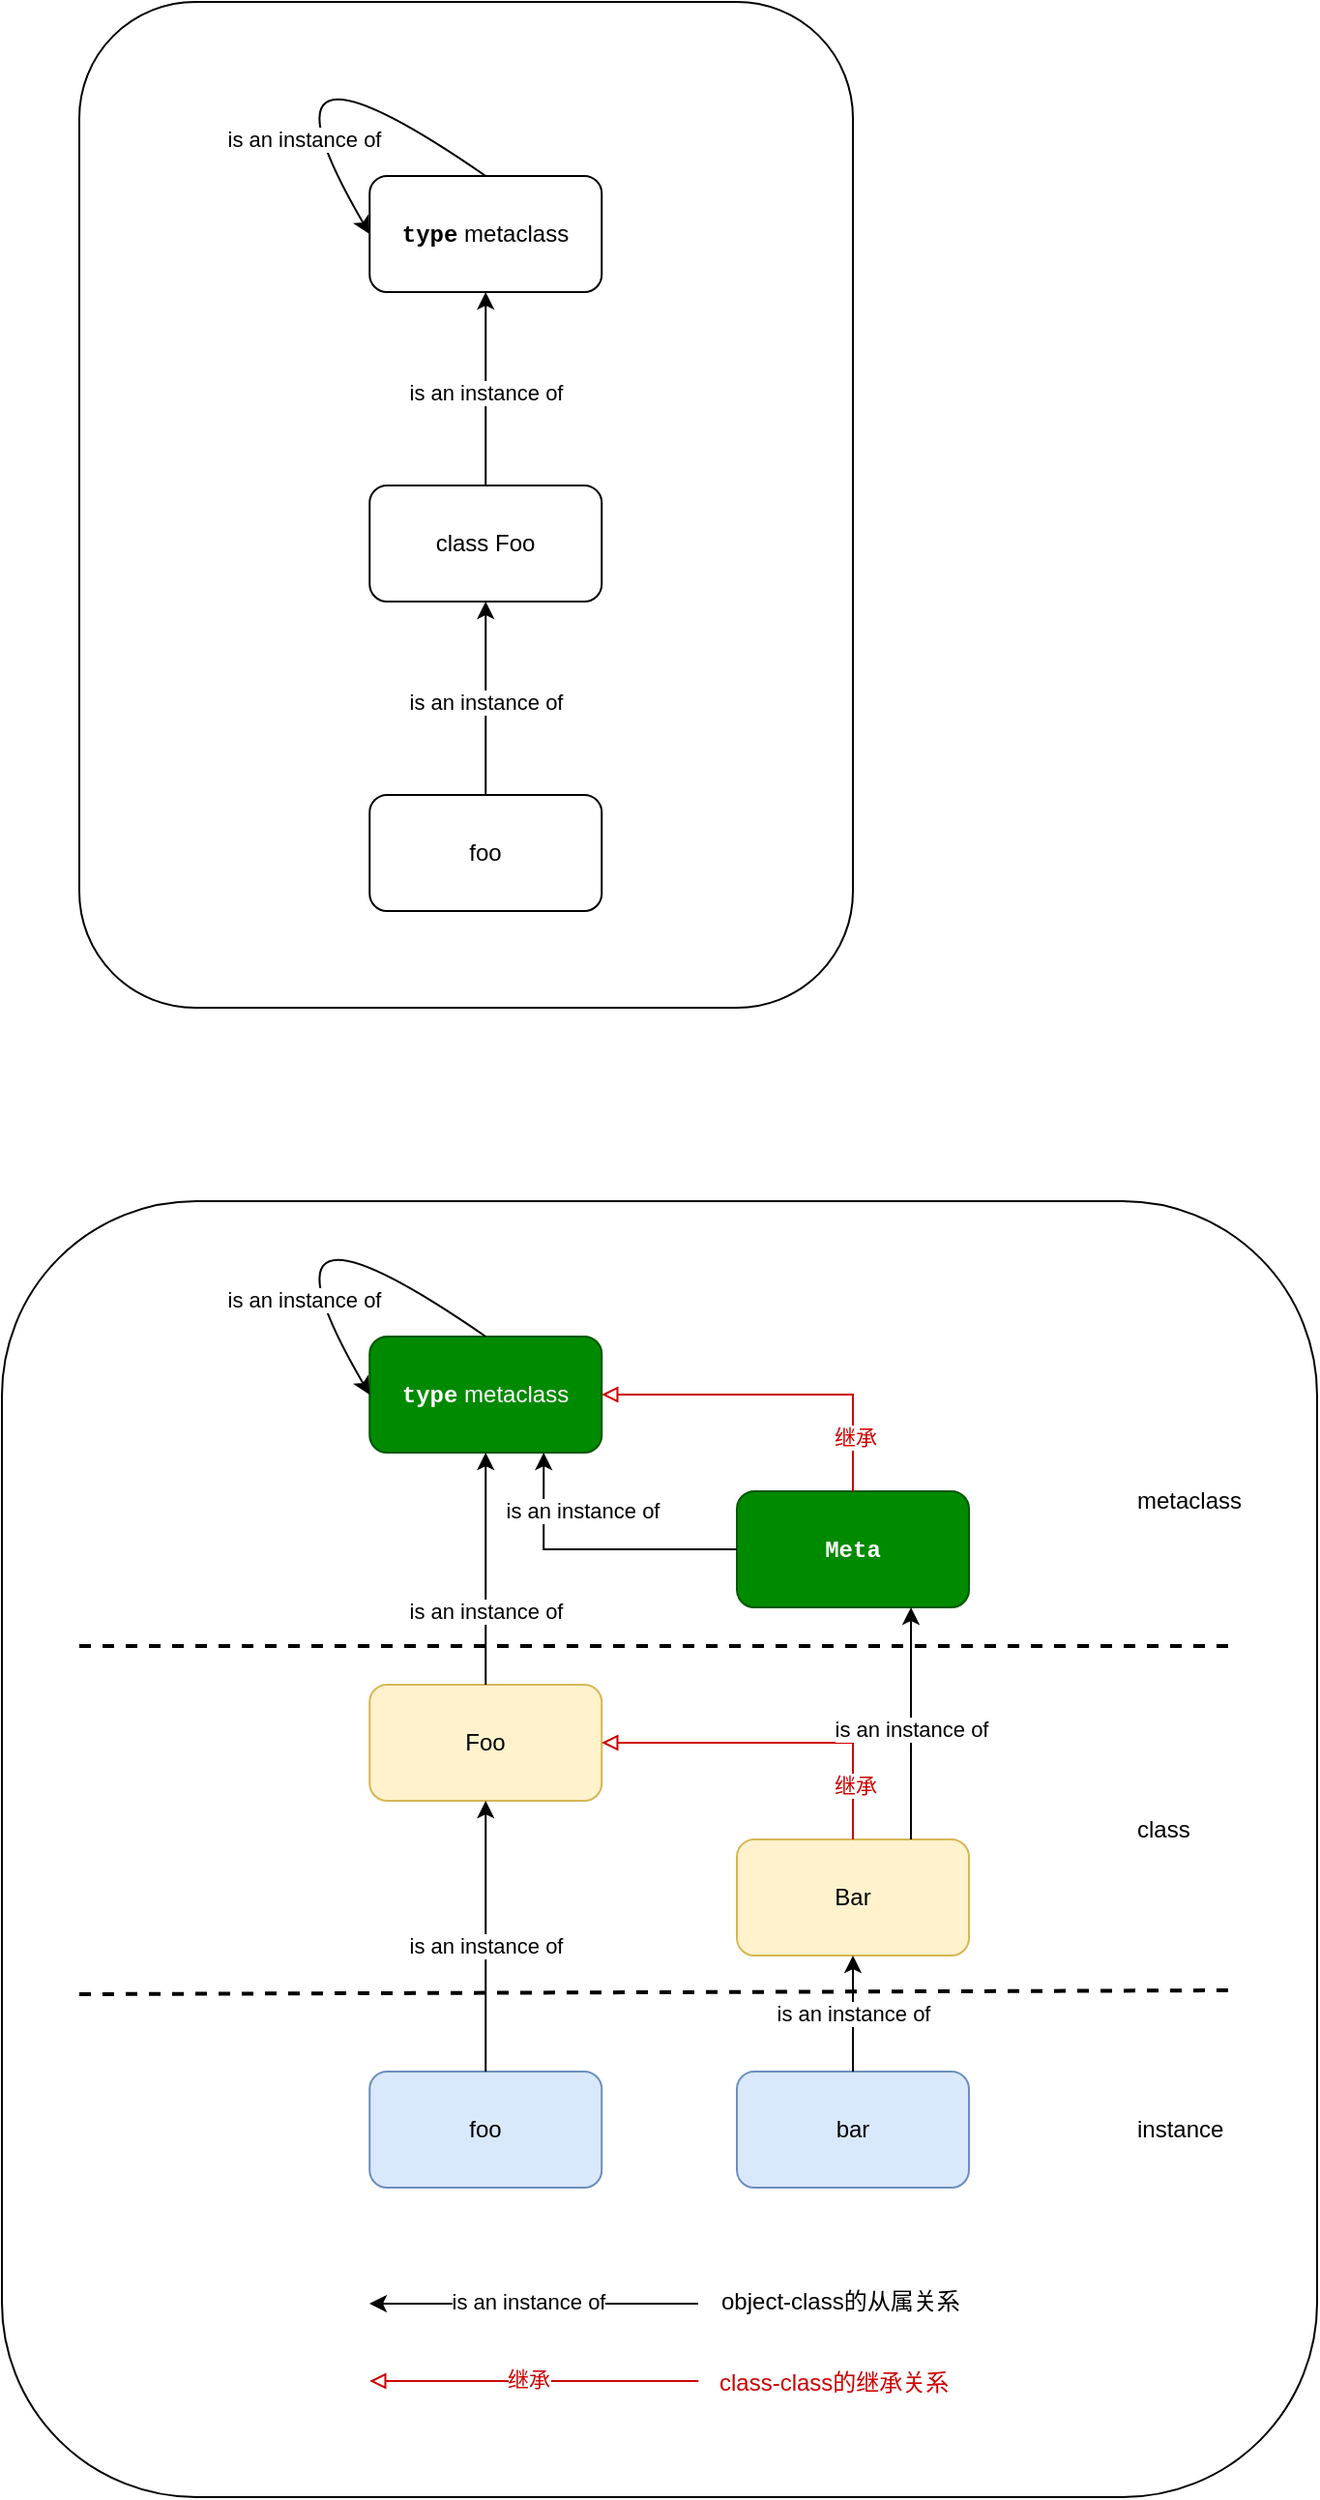 <mxfile version="23.1.1" type="device">
  <diagram name="Page-1" id="FEhSh1u80F-HV4fbtNav">
    <mxGraphModel dx="1511" dy="780" grid="1" gridSize="10" guides="1" tooltips="1" connect="1" arrows="1" fold="1" page="1" pageScale="1" pageWidth="850" pageHeight="1100" math="0" shadow="0">
      <root>
        <mxCell id="0" />
        <mxCell id="1" parent="0" />
        <mxCell id="isr7hQU4DGWvUtx6H7Ej-21" value="" style="rounded=1;whiteSpace=wrap;html=1;strokeColor=default;" vertex="1" parent="1">
          <mxGeometry x="240" y="80" width="400" height="520" as="geometry" />
        </mxCell>
        <mxCell id="isr7hQU4DGWvUtx6H7Ej-6" value="&lt;font face=&quot;Courier New&quot;&gt;&lt;b&gt;type&lt;/b&gt;&lt;/font&gt; metaclass" style="rounded=1;whiteSpace=wrap;html=1;" vertex="1" parent="1">
          <mxGeometry x="390.12" y="170" width="120" height="60" as="geometry" />
        </mxCell>
        <mxCell id="isr7hQU4DGWvUtx6H7Ej-7" value="class Foo" style="rounded=1;whiteSpace=wrap;html=1;" vertex="1" parent="1">
          <mxGeometry x="390.12" y="330" width="120" height="60" as="geometry" />
        </mxCell>
        <mxCell id="isr7hQU4DGWvUtx6H7Ej-8" value="foo" style="rounded=1;whiteSpace=wrap;html=1;" vertex="1" parent="1">
          <mxGeometry x="390.12" y="490" width="120" height="60" as="geometry" />
        </mxCell>
        <mxCell id="isr7hQU4DGWvUtx6H7Ej-9" value="" style="endArrow=classic;html=1;rounded=0;entryX=0.5;entryY=1;entryDx=0;entryDy=0;exitX=0.5;exitY=0;exitDx=0;exitDy=0;" edge="1" parent="1" source="isr7hQU4DGWvUtx6H7Ej-7" target="isr7hQU4DGWvUtx6H7Ej-6">
          <mxGeometry width="50" height="50" relative="1" as="geometry">
            <mxPoint x="810.12" y="460" as="sourcePoint" />
            <mxPoint x="860.12" y="410" as="targetPoint" />
          </mxGeometry>
        </mxCell>
        <mxCell id="isr7hQU4DGWvUtx6H7Ej-10" value="is an instance of" style="edgeLabel;html=1;align=center;verticalAlign=middle;resizable=0;points=[];" vertex="1" connectable="0" parent="isr7hQU4DGWvUtx6H7Ej-9">
          <mxGeometry x="-0.04" relative="1" as="geometry">
            <mxPoint as="offset" />
          </mxGeometry>
        </mxCell>
        <mxCell id="isr7hQU4DGWvUtx6H7Ej-11" value="" style="endArrow=classic;html=1;rounded=0;entryX=0.5;entryY=1;entryDx=0;entryDy=0;" edge="1" parent="1" source="isr7hQU4DGWvUtx6H7Ej-8" target="isr7hQU4DGWvUtx6H7Ej-7">
          <mxGeometry width="50" height="50" relative="1" as="geometry">
            <mxPoint x="810.12" y="460" as="sourcePoint" />
            <mxPoint x="860.12" y="410" as="targetPoint" />
          </mxGeometry>
        </mxCell>
        <mxCell id="isr7hQU4DGWvUtx6H7Ej-12" value="is an instance of" style="edgeLabel;html=1;align=center;verticalAlign=middle;resizable=0;points=[];" vertex="1" connectable="0" parent="isr7hQU4DGWvUtx6H7Ej-11">
          <mxGeometry x="-0.12" relative="1" as="geometry">
            <mxPoint y="-4" as="offset" />
          </mxGeometry>
        </mxCell>
        <mxCell id="isr7hQU4DGWvUtx6H7Ej-14" value="" style="endArrow=classic;html=1;rounded=0;exitX=0.5;exitY=0;exitDx=0;exitDy=0;edgeStyle=orthogonalEdgeStyle;elbow=vertical;jumpStyle=sharp;entryX=0;entryY=0.5;entryDx=0;entryDy=0;curved=1;" edge="1" parent="1" source="isr7hQU4DGWvUtx6H7Ej-6" target="isr7hQU4DGWvUtx6H7Ej-6">
          <mxGeometry width="50" height="50" relative="1" as="geometry">
            <mxPoint x="140" y="160" as="sourcePoint" />
            <mxPoint x="310" y="200" as="targetPoint" />
            <Array as="points">
              <mxPoint x="320" y="80" />
            </Array>
          </mxGeometry>
        </mxCell>
        <mxCell id="isr7hQU4DGWvUtx6H7Ej-16" value="is an instance of" style="edgeLabel;html=1;align=center;verticalAlign=middle;resizable=0;points=[];" vertex="1" connectable="0" parent="isr7hQU4DGWvUtx6H7Ej-14">
          <mxGeometry x="0.538" y="14" relative="1" as="geometry">
            <mxPoint x="-12" y="17" as="offset" />
          </mxGeometry>
        </mxCell>
        <mxCell id="DEhYFJNkx9m5mMiBCJtQ-1" value="" style="rounded=1;whiteSpace=wrap;html=1;strokeColor=default;" vertex="1" parent="1">
          <mxGeometry x="200" y="700" width="680" height="670" as="geometry" />
        </mxCell>
        <mxCell id="DEhYFJNkx9m5mMiBCJtQ-2" value="&lt;font face=&quot;Courier New&quot;&gt;&lt;b&gt;type&lt;/b&gt;&lt;/font&gt; metaclass" style="rounded=1;whiteSpace=wrap;html=1;fillColor=#008a00;strokeColor=#005700;fontColor=#ffffff;" vertex="1" parent="1">
          <mxGeometry x="390.12" y="770" width="120" height="60" as="geometry" />
        </mxCell>
        <mxCell id="DEhYFJNkx9m5mMiBCJtQ-3" value="Foo" style="rounded=1;whiteSpace=wrap;html=1;fillColor=#fff2cc;strokeColor=#d6b656;" vertex="1" parent="1">
          <mxGeometry x="390.12" y="950" width="120" height="60" as="geometry" />
        </mxCell>
        <mxCell id="DEhYFJNkx9m5mMiBCJtQ-4" value="foo" style="rounded=1;whiteSpace=wrap;html=1;fillColor=#dae8fc;strokeColor=#6c8ebf;" vertex="1" parent="1">
          <mxGeometry x="390.12" y="1150" width="120" height="60" as="geometry" />
        </mxCell>
        <mxCell id="DEhYFJNkx9m5mMiBCJtQ-5" value="" style="endArrow=classic;html=1;rounded=0;entryX=0.5;entryY=1;entryDx=0;entryDy=0;exitX=0.5;exitY=0;exitDx=0;exitDy=0;" edge="1" parent="1" source="DEhYFJNkx9m5mMiBCJtQ-3" target="DEhYFJNkx9m5mMiBCJtQ-2">
          <mxGeometry width="50" height="50" relative="1" as="geometry">
            <mxPoint x="810.12" y="1060" as="sourcePoint" />
            <mxPoint x="860.12" y="1010" as="targetPoint" />
          </mxGeometry>
        </mxCell>
        <mxCell id="DEhYFJNkx9m5mMiBCJtQ-6" value="is an instance of" style="edgeLabel;html=1;align=center;verticalAlign=middle;resizable=0;points=[];" vertex="1" connectable="0" parent="DEhYFJNkx9m5mMiBCJtQ-5">
          <mxGeometry x="-0.04" relative="1" as="geometry">
            <mxPoint y="19" as="offset" />
          </mxGeometry>
        </mxCell>
        <mxCell id="DEhYFJNkx9m5mMiBCJtQ-7" value="" style="endArrow=classic;html=1;rounded=0;entryX=0.5;entryY=1;entryDx=0;entryDy=0;" edge="1" parent="1" source="DEhYFJNkx9m5mMiBCJtQ-4" target="DEhYFJNkx9m5mMiBCJtQ-3">
          <mxGeometry width="50" height="50" relative="1" as="geometry">
            <mxPoint x="810.12" y="1080" as="sourcePoint" />
            <mxPoint x="860.12" y="1030" as="targetPoint" />
          </mxGeometry>
        </mxCell>
        <mxCell id="DEhYFJNkx9m5mMiBCJtQ-8" value="is an instance of" style="edgeLabel;html=1;align=center;verticalAlign=middle;resizable=0;points=[];" vertex="1" connectable="0" parent="DEhYFJNkx9m5mMiBCJtQ-7">
          <mxGeometry x="-0.12" relative="1" as="geometry">
            <mxPoint y="-4" as="offset" />
          </mxGeometry>
        </mxCell>
        <mxCell id="DEhYFJNkx9m5mMiBCJtQ-9" value="" style="endArrow=classic;html=1;rounded=0;exitX=0.5;exitY=0;exitDx=0;exitDy=0;edgeStyle=orthogonalEdgeStyle;elbow=vertical;jumpStyle=sharp;entryX=0;entryY=0.5;entryDx=0;entryDy=0;curved=1;" edge="1" parent="1" source="DEhYFJNkx9m5mMiBCJtQ-2" target="DEhYFJNkx9m5mMiBCJtQ-2">
          <mxGeometry width="50" height="50" relative="1" as="geometry">
            <mxPoint x="140" y="760" as="sourcePoint" />
            <mxPoint x="310" y="800" as="targetPoint" />
            <Array as="points">
              <mxPoint x="320" y="680" />
            </Array>
          </mxGeometry>
        </mxCell>
        <mxCell id="DEhYFJNkx9m5mMiBCJtQ-10" value="is an instance of" style="edgeLabel;html=1;align=center;verticalAlign=middle;resizable=0;points=[];" vertex="1" connectable="0" parent="DEhYFJNkx9m5mMiBCJtQ-9">
          <mxGeometry x="0.538" y="14" relative="1" as="geometry">
            <mxPoint x="-12" y="17" as="offset" />
          </mxGeometry>
        </mxCell>
        <mxCell id="DEhYFJNkx9m5mMiBCJtQ-11" value="&lt;font face=&quot;Courier New&quot;&gt;&lt;b&gt;Meta&lt;/b&gt;&lt;/font&gt;" style="rounded=1;whiteSpace=wrap;html=1;fillColor=#008a00;strokeColor=#005700;fontColor=#ffffff;" vertex="1" parent="1">
          <mxGeometry x="580" y="850" width="120" height="60" as="geometry" />
        </mxCell>
        <mxCell id="DEhYFJNkx9m5mMiBCJtQ-12" value="" style="endArrow=block;html=1;rounded=0;entryX=1;entryY=0.5;entryDx=0;entryDy=0;exitX=0.5;exitY=0;exitDx=0;exitDy=0;endFill=0;edgeStyle=orthogonalEdgeStyle;strokeColor=#CC0000;" edge="1" parent="1" source="DEhYFJNkx9m5mMiBCJtQ-11" target="DEhYFJNkx9m5mMiBCJtQ-2">
          <mxGeometry width="50" height="50" relative="1" as="geometry">
            <mxPoint x="510" y="950" as="sourcePoint" />
            <mxPoint x="560" y="900" as="targetPoint" />
          </mxGeometry>
        </mxCell>
        <mxCell id="DEhYFJNkx9m5mMiBCJtQ-13" value="&lt;font color=&quot;#cc0000&quot;&gt;继承&lt;/font&gt;" style="edgeLabel;html=1;align=center;verticalAlign=middle;resizable=0;points=[];" vertex="1" connectable="0" parent="DEhYFJNkx9m5mMiBCJtQ-12">
          <mxGeometry x="-0.689" y="-1" relative="1" as="geometry">
            <mxPoint as="offset" />
          </mxGeometry>
        </mxCell>
        <mxCell id="DEhYFJNkx9m5mMiBCJtQ-14" value="Bar" style="rounded=1;whiteSpace=wrap;html=1;fillColor=#fff2cc;strokeColor=#d6b656;" vertex="1" parent="1">
          <mxGeometry x="580" y="1030" width="120" height="60" as="geometry" />
        </mxCell>
        <mxCell id="DEhYFJNkx9m5mMiBCJtQ-15" value="" style="endArrow=block;html=1;rounded=0;entryX=1;entryY=0.5;entryDx=0;entryDy=0;exitX=0.5;exitY=0;exitDx=0;exitDy=0;endFill=0;edgeStyle=orthogonalEdgeStyle;strokeColor=#CC0000;" edge="1" parent="1" source="DEhYFJNkx9m5mMiBCJtQ-14" target="DEhYFJNkx9m5mMiBCJtQ-3">
          <mxGeometry width="50" height="50" relative="1" as="geometry">
            <mxPoint x="650" y="880" as="sourcePoint" />
            <mxPoint x="520" y="830" as="targetPoint" />
          </mxGeometry>
        </mxCell>
        <mxCell id="DEhYFJNkx9m5mMiBCJtQ-16" value="&lt;font color=&quot;#cc0000&quot;&gt;继承&lt;/font&gt;" style="edgeLabel;html=1;align=center;verticalAlign=middle;resizable=0;points=[];" vertex="1" connectable="0" parent="DEhYFJNkx9m5mMiBCJtQ-15">
          <mxGeometry x="-0.689" y="-1" relative="1" as="geometry">
            <mxPoint as="offset" />
          </mxGeometry>
        </mxCell>
        <mxCell id="DEhYFJNkx9m5mMiBCJtQ-17" value="" style="endArrow=classic;html=1;rounded=0;entryX=0.75;entryY=1;entryDx=0;entryDy=0;exitX=0;exitY=0.5;exitDx=0;exitDy=0;edgeStyle=orthogonalEdgeStyle;" edge="1" parent="1" source="DEhYFJNkx9m5mMiBCJtQ-11" target="DEhYFJNkx9m5mMiBCJtQ-2">
          <mxGeometry width="50" height="50" relative="1" as="geometry">
            <mxPoint x="460" y="1040" as="sourcePoint" />
            <mxPoint x="460" y="840" as="targetPoint" />
          </mxGeometry>
        </mxCell>
        <mxCell id="DEhYFJNkx9m5mMiBCJtQ-18" value="is an instance of" style="edgeLabel;html=1;align=center;verticalAlign=middle;resizable=0;points=[];" vertex="1" connectable="0" parent="DEhYFJNkx9m5mMiBCJtQ-17">
          <mxGeometry x="-0.04" relative="1" as="geometry">
            <mxPoint x="-8" y="-20" as="offset" />
          </mxGeometry>
        </mxCell>
        <mxCell id="DEhYFJNkx9m5mMiBCJtQ-19" value="" style="endArrow=classic;html=1;rounded=0;entryX=0.75;entryY=1;entryDx=0;entryDy=0;exitX=0.75;exitY=0;exitDx=0;exitDy=0;" edge="1" parent="1" source="DEhYFJNkx9m5mMiBCJtQ-14" target="DEhYFJNkx9m5mMiBCJtQ-11">
          <mxGeometry width="50" height="50" relative="1" as="geometry">
            <mxPoint x="460" y="1120" as="sourcePoint" />
            <mxPoint x="460" y="1020" as="targetPoint" />
          </mxGeometry>
        </mxCell>
        <mxCell id="DEhYFJNkx9m5mMiBCJtQ-20" value="is an instance of" style="edgeLabel;html=1;align=center;verticalAlign=middle;resizable=0;points=[];" vertex="1" connectable="0" parent="DEhYFJNkx9m5mMiBCJtQ-19">
          <mxGeometry x="-0.12" relative="1" as="geometry">
            <mxPoint y="-4" as="offset" />
          </mxGeometry>
        </mxCell>
        <mxCell id="DEhYFJNkx9m5mMiBCJtQ-21" value="bar" style="rounded=1;whiteSpace=wrap;html=1;fillColor=#dae8fc;strokeColor=#6c8ebf;" vertex="1" parent="1">
          <mxGeometry x="580" y="1150" width="120" height="60" as="geometry" />
        </mxCell>
        <mxCell id="DEhYFJNkx9m5mMiBCJtQ-22" value="" style="endArrow=classic;html=1;rounded=0;entryX=0.5;entryY=1;entryDx=0;entryDy=0;exitX=0.5;exitY=0;exitDx=0;exitDy=0;" edge="1" parent="1" source="DEhYFJNkx9m5mMiBCJtQ-21" target="DEhYFJNkx9m5mMiBCJtQ-14">
          <mxGeometry width="50" height="50" relative="1" as="geometry">
            <mxPoint x="460" y="1160" as="sourcePoint" />
            <mxPoint x="460" y="1020" as="targetPoint" />
          </mxGeometry>
        </mxCell>
        <mxCell id="DEhYFJNkx9m5mMiBCJtQ-23" value="is an instance of" style="edgeLabel;html=1;align=center;verticalAlign=middle;resizable=0;points=[];" vertex="1" connectable="0" parent="DEhYFJNkx9m5mMiBCJtQ-22">
          <mxGeometry x="-0.12" relative="1" as="geometry">
            <mxPoint y="-4" as="offset" />
          </mxGeometry>
        </mxCell>
        <mxCell id="DEhYFJNkx9m5mMiBCJtQ-28" value="" style="endArrow=classic;html=1;rounded=0;" edge="1" parent="1">
          <mxGeometry width="50" height="50" relative="1" as="geometry">
            <mxPoint x="560" y="1270" as="sourcePoint" />
            <mxPoint x="390" y="1270" as="targetPoint" />
          </mxGeometry>
        </mxCell>
        <mxCell id="DEhYFJNkx9m5mMiBCJtQ-29" value="is an instance of" style="edgeLabel;html=1;align=center;verticalAlign=middle;resizable=0;points=[];" vertex="1" connectable="0" parent="DEhYFJNkx9m5mMiBCJtQ-28">
          <mxGeometry x="0.036" relative="1" as="geometry">
            <mxPoint y="-1" as="offset" />
          </mxGeometry>
        </mxCell>
        <mxCell id="DEhYFJNkx9m5mMiBCJtQ-30" value="object-class的从属关系" style="text;html=1;strokeColor=none;fillColor=none;align=left;verticalAlign=middle;whiteSpace=wrap;rounded=0;" vertex="1" parent="1">
          <mxGeometry x="570" y="1254" width="130" height="30" as="geometry" />
        </mxCell>
        <mxCell id="DEhYFJNkx9m5mMiBCJtQ-31" value="" style="endArrow=block;html=1;rounded=0;strokeColor=#CC0000;endFill=0;" edge="1" parent="1">
          <mxGeometry width="50" height="50" relative="1" as="geometry">
            <mxPoint x="560.12" y="1310" as="sourcePoint" />
            <mxPoint x="390.12" y="1310" as="targetPoint" />
          </mxGeometry>
        </mxCell>
        <mxCell id="DEhYFJNkx9m5mMiBCJtQ-32" value="&lt;font color=&quot;#cc0000&quot;&gt;继承&lt;/font&gt;" style="edgeLabel;html=1;align=center;verticalAlign=middle;resizable=0;points=[];" vertex="1" connectable="0" parent="DEhYFJNkx9m5mMiBCJtQ-31">
          <mxGeometry x="0.036" relative="1" as="geometry">
            <mxPoint y="-1" as="offset" />
          </mxGeometry>
        </mxCell>
        <mxCell id="DEhYFJNkx9m5mMiBCJtQ-34" value="&lt;font color=&quot;#cc0000&quot;&gt;class-class的继承关系&lt;/font&gt;" style="text;html=1;strokeColor=none;fillColor=none;align=left;verticalAlign=middle;whiteSpace=wrap;rounded=0;" vertex="1" parent="1">
          <mxGeometry x="569" y="1296" width="141" height="30" as="geometry" />
        </mxCell>
        <mxCell id="DEhYFJNkx9m5mMiBCJtQ-36" value="" style="endArrow=none;dashed=1;html=1;strokeWidth=2;rounded=0;" edge="1" parent="1">
          <mxGeometry width="50" height="50" relative="1" as="geometry">
            <mxPoint x="240" y="1110" as="sourcePoint" />
            <mxPoint x="840" y="1108" as="targetPoint" />
          </mxGeometry>
        </mxCell>
        <mxCell id="DEhYFJNkx9m5mMiBCJtQ-37" value="" style="endArrow=none;dashed=1;html=1;strokeWidth=2;rounded=0;" edge="1" parent="1">
          <mxGeometry width="50" height="50" relative="1" as="geometry">
            <mxPoint x="240" y="930" as="sourcePoint" />
            <mxPoint x="840" y="930" as="targetPoint" />
          </mxGeometry>
        </mxCell>
        <mxCell id="DEhYFJNkx9m5mMiBCJtQ-38" value="metaclass" style="text;html=1;strokeColor=none;fillColor=none;align=left;verticalAlign=middle;whiteSpace=wrap;rounded=0;" vertex="1" parent="1">
          <mxGeometry x="785" y="840" width="75" height="30" as="geometry" />
        </mxCell>
        <mxCell id="DEhYFJNkx9m5mMiBCJtQ-39" value="class" style="text;html=1;strokeColor=none;fillColor=none;align=left;verticalAlign=middle;whiteSpace=wrap;rounded=0;" vertex="1" parent="1">
          <mxGeometry x="785" y="1010" width="60" height="30" as="geometry" />
        </mxCell>
        <mxCell id="DEhYFJNkx9m5mMiBCJtQ-40" value="instance" style="text;html=1;strokeColor=none;fillColor=none;align=left;verticalAlign=middle;whiteSpace=wrap;rounded=0;" vertex="1" parent="1">
          <mxGeometry x="785" y="1165" width="60" height="30" as="geometry" />
        </mxCell>
      </root>
    </mxGraphModel>
  </diagram>
</mxfile>
